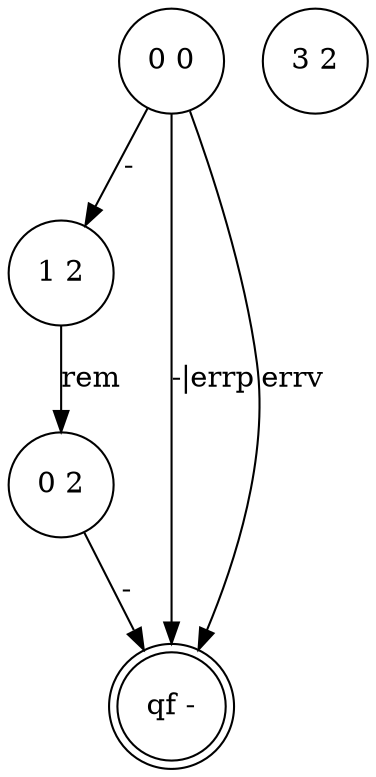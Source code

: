 digraph 7 {
	"1 2" [shape=circle]
	"0 2" [shape=circle]
	"qf -" [shape=doublecircle]
	"0 0" [shape=circle]
	"3 2" [shape=circle]
	"1 2" -> "0 2" [label=rem]
	"0 2" -> "qf -" [label="-"]
	"0 0" -> "1 2" [label="-"]
	"0 0" -> "qf -" [label="-|errp"]
	"0 0" -> "qf -" [label=errv]
}
